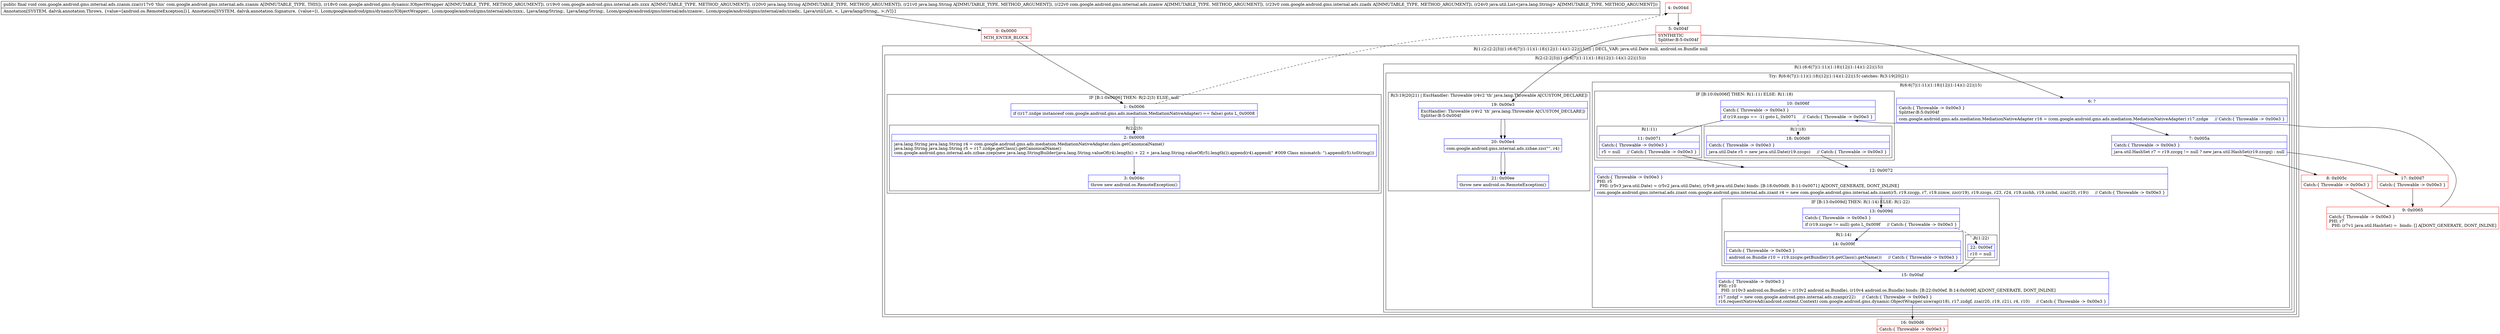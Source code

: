 digraph "CFG forcom.google.android.gms.internal.ads.zzanm.zza(Lcom\/google\/android\/gms\/dynamic\/IObjectWrapper;Lcom\/google\/android\/gms\/internal\/ads\/zzxx;Ljava\/lang\/String;Ljava\/lang\/String;Lcom\/google\/android\/gms\/internal\/ads\/zzamw;Lcom\/google\/android\/gms\/internal\/ads\/zzadx;Ljava\/util\/List;)V" {
subgraph cluster_Region_1092888302 {
label = "R(1:(2:(2:2|3)|(1:(6:6|7|(1:11)(1:18)|12|(1:14)(1:22)|15)))) | DECL_VAR: java.util.Date null, android.os.Bundle null\l";
node [shape=record,color=blue];
subgraph cluster_Region_1495166520 {
label = "R(2:(2:2|3)|(1:(6:6|7|(1:11)(1:18)|12|(1:14)(1:22)|15)))";
node [shape=record,color=blue];
subgraph cluster_IfRegion_1135394820 {
label = "IF [B:1:0x0006] THEN: R(2:2|3) ELSE: null";
node [shape=record,color=blue];
Node_1 [shape=record,label="{1\:\ 0x0006|if ((r17.zzdge instanceof com.google.android.gms.ads.mediation.MediationNativeAdapter) == false) goto L_0x0008\l}"];
subgraph cluster_Region_1305198657 {
label = "R(2:2|3)";
node [shape=record,color=blue];
Node_2 [shape=record,label="{2\:\ 0x0008|java.lang.String java.lang.String r4 = com.google.android.gms.ads.mediation.MediationNativeAdapter.class.getCanonicalName()\ljava.lang.String java.lang.String r5 = r17.zzdge.getClass().getCanonicalName()\lcom.google.android.gms.internal.ads.zzbae.zzep(new java.lang.StringBuilder(java.lang.String.valueOf(r4).length() + 22 + java.lang.String.valueOf(r5).length()).append(r4).append(\" #009 Class mismatch: \").append(r5).toString())\l}"];
Node_3 [shape=record,label="{3\:\ 0x004c|throw new android.os.RemoteException()\l}"];
}
}
subgraph cluster_Region_1387108655 {
label = "R(1:(6:6|7|(1:11)(1:18)|12|(1:14)(1:22)|15))";
node [shape=record,color=blue];
subgraph cluster_TryCatchRegion_845076162 {
label = "Try: R(6:6|7|(1:11)(1:18)|12|(1:14)(1:22)|15) catches: R(3:19|20|21)";
node [shape=record,color=blue];
subgraph cluster_Region_706511433 {
label = "R(6:6|7|(1:11)(1:18)|12|(1:14)(1:22)|15)";
node [shape=record,color=blue];
Node_6 [shape=record,label="{6\:\ ?|Catch:\{ Throwable \-\> 0x00e3 \}\lSplitter:B:5:0x004f\l|com.google.android.gms.ads.mediation.MediationNativeAdapter r16 = (com.google.android.gms.ads.mediation.MediationNativeAdapter) r17.zzdge     \/\/ Catch:\{ Throwable \-\> 0x00e3 \}\l}"];
Node_7 [shape=record,label="{7\:\ 0x005a|Catch:\{ Throwable \-\> 0x00e3 \}\l|java.util.HashSet r7 = r19.zzcgq != null ? new java.util.HashSet(r19.zzcgq) : null\l}"];
subgraph cluster_IfRegion_412811551 {
label = "IF [B:10:0x006f] THEN: R(1:11) ELSE: R(1:18)";
node [shape=record,color=blue];
Node_10 [shape=record,label="{10\:\ 0x006f|Catch:\{ Throwable \-\> 0x00e3 \}\l|if (r19.zzcgo == \-1) goto L_0x0071     \/\/ Catch:\{ Throwable \-\> 0x00e3 \}\l}"];
subgraph cluster_Region_679536490 {
label = "R(1:11)";
node [shape=record,color=blue];
Node_11 [shape=record,label="{11\:\ 0x0071|Catch:\{ Throwable \-\> 0x00e3 \}\l|r5 = null     \/\/ Catch:\{ Throwable \-\> 0x00e3 \}\l}"];
}
subgraph cluster_Region_110170368 {
label = "R(1:18)";
node [shape=record,color=blue];
Node_18 [shape=record,label="{18\:\ 0x00d9|Catch:\{ Throwable \-\> 0x00e3 \}\l|java.util.Date r5 = new java.util.Date(r19.zzcgo)     \/\/ Catch:\{ Throwable \-\> 0x00e3 \}\l}"];
}
}
Node_12 [shape=record,label="{12\:\ 0x0072|Catch:\{ Throwable \-\> 0x00e3 \}\lPHI: r5 \l  PHI: (r5v3 java.util.Date) = (r5v2 java.util.Date), (r5v8 java.util.Date) binds: [B:18:0x00d9, B:11:0x0071] A[DONT_GENERATE, DONT_INLINE]\l|com.google.android.gms.internal.ads.zzant com.google.android.gms.internal.ads.zzant r4 = new com.google.android.gms.internal.ads.zzant(r5, r19.zzcgp, r7, r19.zzmw, zzc(r19), r19.zzcgs, r23, r24, r19.zzchb, r19.zzchd, zza(r20, r19))     \/\/ Catch:\{ Throwable \-\> 0x00e3 \}\l}"];
subgraph cluster_IfRegion_1032998632 {
label = "IF [B:13:0x009d] THEN: R(1:14) ELSE: R(1:22)";
node [shape=record,color=blue];
Node_13 [shape=record,label="{13\:\ 0x009d|Catch:\{ Throwable \-\> 0x00e3 \}\l|if (r19.zzcgw != null) goto L_0x009f     \/\/ Catch:\{ Throwable \-\> 0x00e3 \}\l}"];
subgraph cluster_Region_133536426 {
label = "R(1:14)";
node [shape=record,color=blue];
Node_14 [shape=record,label="{14\:\ 0x009f|Catch:\{ Throwable \-\> 0x00e3 \}\l|android.os.Bundle r10 = r19.zzcgw.getBundle(r16.getClass().getName())     \/\/ Catch:\{ Throwable \-\> 0x00e3 \}\l}"];
}
subgraph cluster_Region_1723873017 {
label = "R(1:22)";
node [shape=record,color=blue];
Node_22 [shape=record,label="{22\:\ 0x00ef|r10 = null\l}"];
}
}
Node_15 [shape=record,label="{15\:\ 0x00af|Catch:\{ Throwable \-\> 0x00e3 \}\lPHI: r10 \l  PHI: (r10v3 android.os.Bundle) = (r10v2 android.os.Bundle), (r10v4 android.os.Bundle) binds: [B:22:0x00ef, B:14:0x009f] A[DONT_GENERATE, DONT_INLINE]\l|r17.zzdgf = new com.google.android.gms.internal.ads.zzanp(r22)     \/\/ Catch:\{ Throwable \-\> 0x00e3 \}\lr16.requestNativeAd((android.content.Context) com.google.android.gms.dynamic.ObjectWrapper.unwrap(r18), r17.zzdgf, zza(r20, r19, r21), r4, r10)     \/\/ Catch:\{ Throwable \-\> 0x00e3 \}\l}"];
}
subgraph cluster_Region_63495316 {
label = "R(3:19|20|21) | ExcHandler: Throwable (r4v2 'th' java.lang.Throwable A[CUSTOM_DECLARE])\l";
node [shape=record,color=blue];
Node_19 [shape=record,label="{19\:\ 0x00e3|ExcHandler: Throwable (r4v2 'th' java.lang.Throwable A[CUSTOM_DECLARE])\lSplitter:B:5:0x004f\l}"];
Node_20 [shape=record,label="{20\:\ 0x00e4|com.google.android.gms.internal.ads.zzbae.zzc(\"\", r4)\l}"];
Node_21 [shape=record,label="{21\:\ 0x00ee|throw new android.os.RemoteException()\l}"];
}
}
}
}
}
subgraph cluster_Region_63495316 {
label = "R(3:19|20|21) | ExcHandler: Throwable (r4v2 'th' java.lang.Throwable A[CUSTOM_DECLARE])\l";
node [shape=record,color=blue];
Node_19 [shape=record,label="{19\:\ 0x00e3|ExcHandler: Throwable (r4v2 'th' java.lang.Throwable A[CUSTOM_DECLARE])\lSplitter:B:5:0x004f\l}"];
Node_20 [shape=record,label="{20\:\ 0x00e4|com.google.android.gms.internal.ads.zzbae.zzc(\"\", r4)\l}"];
Node_21 [shape=record,label="{21\:\ 0x00ee|throw new android.os.RemoteException()\l}"];
}
Node_0 [shape=record,color=red,label="{0\:\ 0x0000|MTH_ENTER_BLOCK\l}"];
Node_4 [shape=record,color=red,label="{4\:\ 0x004d}"];
Node_5 [shape=record,color=red,label="{5\:\ 0x004f|SYNTHETIC\lSplitter:B:5:0x004f\l}"];
Node_8 [shape=record,color=red,label="{8\:\ 0x005c|Catch:\{ Throwable \-\> 0x00e3 \}\l}"];
Node_9 [shape=record,color=red,label="{9\:\ 0x0065|Catch:\{ Throwable \-\> 0x00e3 \}\lPHI: r7 \l  PHI: (r7v1 java.util.HashSet) =  binds: [] A[DONT_GENERATE, DONT_INLINE]\l}"];
Node_16 [shape=record,color=red,label="{16\:\ 0x00d6|Catch:\{ Throwable \-\> 0x00e3 \}\l}"];
Node_17 [shape=record,color=red,label="{17\:\ 0x00d7|Catch:\{ Throwable \-\> 0x00e3 \}\l}"];
MethodNode[shape=record,label="{public final void com.google.android.gms.internal.ads.zzanm.zza((r17v0 'this' com.google.android.gms.internal.ads.zzanm A[IMMUTABLE_TYPE, THIS]), (r18v0 com.google.android.gms.dynamic.IObjectWrapper A[IMMUTABLE_TYPE, METHOD_ARGUMENT]), (r19v0 com.google.android.gms.internal.ads.zzxx A[IMMUTABLE_TYPE, METHOD_ARGUMENT]), (r20v0 java.lang.String A[IMMUTABLE_TYPE, METHOD_ARGUMENT]), (r21v0 java.lang.String A[IMMUTABLE_TYPE, METHOD_ARGUMENT]), (r22v0 com.google.android.gms.internal.ads.zzamw A[IMMUTABLE_TYPE, METHOD_ARGUMENT]), (r23v0 com.google.android.gms.internal.ads.zzadx A[IMMUTABLE_TYPE, METHOD_ARGUMENT]), (r24v0 java.util.List\<java.lang.String\> A[IMMUTABLE_TYPE, METHOD_ARGUMENT]))  | Annotation[SYSTEM, dalvik.annotation.Throws, \{value=[android.os.RemoteException]\}], Annotation[SYSTEM, dalvik.annotation.Signature, \{value=[(, Lcom\/google\/android\/gms\/dynamic\/IObjectWrapper;, Lcom\/google\/android\/gms\/internal\/ads\/zzxx;, Ljava\/lang\/String;, Ljava\/lang\/String;, Lcom\/google\/android\/gms\/internal\/ads\/zzamw;, Lcom\/google\/android\/gms\/internal\/ads\/zzadx;, Ljava\/util\/List, \<, Ljava\/lang\/String;, \>;)V]\}]\l}"];
MethodNode -> Node_0;
Node_1 -> Node_2;
Node_1 -> Node_4[style=dashed];
Node_2 -> Node_3;
Node_6 -> Node_7;
Node_7 -> Node_8;
Node_7 -> Node_17;
Node_10 -> Node_11;
Node_10 -> Node_18[style=dashed];
Node_11 -> Node_12;
Node_18 -> Node_12;
Node_12 -> Node_13;
Node_13 -> Node_14;
Node_13 -> Node_22[style=dashed];
Node_14 -> Node_15;
Node_22 -> Node_15;
Node_15 -> Node_16;
Node_19 -> Node_20;
Node_20 -> Node_21;
Node_19 -> Node_20;
Node_20 -> Node_21;
Node_0 -> Node_1;
Node_4 -> Node_5;
Node_5 -> Node_6;
Node_5 -> Node_19;
Node_8 -> Node_9;
Node_9 -> Node_10;
Node_17 -> Node_9;
}

